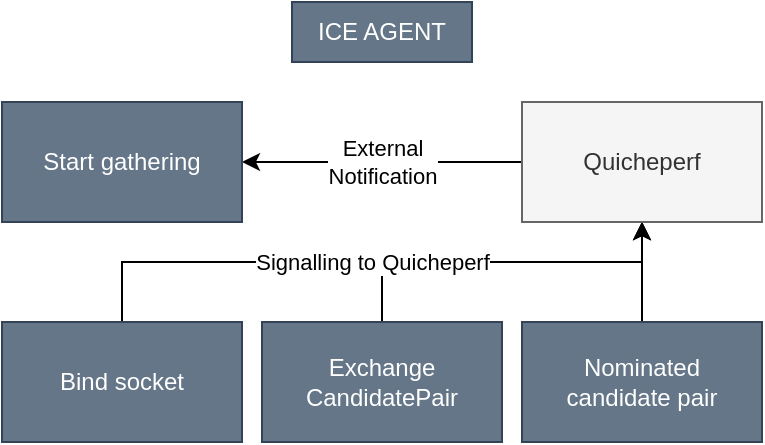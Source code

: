 <mxfile version="24.4.9" type="device">
  <diagram name="Page-1" id="vOv3NCQigGTiWBd7Foy8">
    <mxGraphModel dx="839" dy="444" grid="1" gridSize="10" guides="1" tooltips="1" connect="1" arrows="1" fold="1" page="1" pageScale="1" pageWidth="850" pageHeight="1100" math="0" shadow="0">
      <root>
        <mxCell id="0" />
        <mxCell id="1" parent="0" />
        <mxCell id="rzBX9aCl7asoexNwk1Dd-1" value="ICE AGENT" style="rounded=0;whiteSpace=wrap;html=1;fillColor=#647687;fontColor=#ffffff;strokeColor=#314354;" vertex="1" parent="1">
          <mxGeometry x="195" y="20" width="90" height="30" as="geometry" />
        </mxCell>
        <mxCell id="rzBX9aCl7asoexNwk1Dd-9" value="&lt;div&gt;External&lt;/div&gt;&lt;div&gt;Notification&lt;br&gt;&lt;/div&gt;" style="edgeStyle=orthogonalEdgeStyle;rounded=0;orthogonalLoop=1;jettySize=auto;html=1;startArrow=classic;startFill=1;endArrow=none;endFill=0;entryX=0;entryY=0.5;entryDx=0;entryDy=0;" edge="1" parent="1" source="rzBX9aCl7asoexNwk1Dd-3" target="rzBX9aCl7asoexNwk1Dd-12">
          <mxGeometry relative="1" as="geometry">
            <mxPoint x="280" y="130" as="targetPoint" />
          </mxGeometry>
        </mxCell>
        <mxCell id="rzBX9aCl7asoexNwk1Dd-3" value="Start gathering" style="rounded=0;whiteSpace=wrap;html=1;fillColor=#647687;fontColor=#ffffff;strokeColor=#314354;" vertex="1" parent="1">
          <mxGeometry x="50" y="70" width="120" height="60" as="geometry" />
        </mxCell>
        <mxCell id="rzBX9aCl7asoexNwk1Dd-11" value="" style="edgeStyle=orthogonalEdgeStyle;rounded=0;orthogonalLoop=1;jettySize=auto;html=1;" edge="1" parent="1" source="rzBX9aCl7asoexNwk1Dd-5" target="rzBX9aCl7asoexNwk1Dd-12">
          <mxGeometry relative="1" as="geometry">
            <mxPoint x="305" y="380" as="targetPoint" />
            <Array as="points">
              <mxPoint x="370" y="140" />
              <mxPoint x="370" y="140" />
            </Array>
          </mxGeometry>
        </mxCell>
        <mxCell id="rzBX9aCl7asoexNwk1Dd-5" value="&lt;div&gt;Nominated&lt;/div&gt;&lt;div&gt;candidate pair&lt;br&gt;&lt;/div&gt;" style="rounded=0;whiteSpace=wrap;html=1;fillColor=#647687;fontColor=#ffffff;strokeColor=#314354;" vertex="1" parent="1">
          <mxGeometry x="310" y="180" width="120" height="60" as="geometry" />
        </mxCell>
        <mxCell id="rzBX9aCl7asoexNwk1Dd-13" value="" style="edgeStyle=orthogonalEdgeStyle;rounded=0;orthogonalLoop=1;jettySize=auto;html=1;" edge="1" parent="1" source="rzBX9aCl7asoexNwk1Dd-6" target="rzBX9aCl7asoexNwk1Dd-12">
          <mxGeometry relative="1" as="geometry">
            <Array as="points">
              <mxPoint x="240" y="150" />
              <mxPoint x="370" y="150" />
            </Array>
          </mxGeometry>
        </mxCell>
        <mxCell id="rzBX9aCl7asoexNwk1Dd-6" value="&lt;div&gt;Exchange&lt;/div&gt;&lt;div&gt;CandidatePair&lt;br&gt;&lt;/div&gt;" style="rounded=0;whiteSpace=wrap;html=1;fillColor=#647687;fontColor=#ffffff;strokeColor=#314354;" vertex="1" parent="1">
          <mxGeometry x="180" y="180" width="120" height="60" as="geometry" />
        </mxCell>
        <mxCell id="rzBX9aCl7asoexNwk1Dd-14" value="Signalling to Quicheperf" style="edgeStyle=orthogonalEdgeStyle;rounded=0;orthogonalLoop=1;jettySize=auto;html=1;" edge="1" parent="1" source="rzBX9aCl7asoexNwk1Dd-7" target="rzBX9aCl7asoexNwk1Dd-12">
          <mxGeometry relative="1" as="geometry">
            <Array as="points">
              <mxPoint x="110" y="150" />
              <mxPoint x="370" y="150" />
            </Array>
          </mxGeometry>
        </mxCell>
        <mxCell id="rzBX9aCl7asoexNwk1Dd-7" value="Bind socket" style="rounded=0;whiteSpace=wrap;html=1;fillColor=#647687;fontColor=#ffffff;strokeColor=#314354;" vertex="1" parent="1">
          <mxGeometry x="50" y="180" width="120" height="60" as="geometry" />
        </mxCell>
        <mxCell id="rzBX9aCl7asoexNwk1Dd-12" value="Quicheperf" style="rounded=0;whiteSpace=wrap;html=1;fillColor=#f5f5f5;fontColor=#333333;strokeColor=#666666;" vertex="1" parent="1">
          <mxGeometry x="310" y="70" width="120" height="60" as="geometry" />
        </mxCell>
      </root>
    </mxGraphModel>
  </diagram>
</mxfile>

